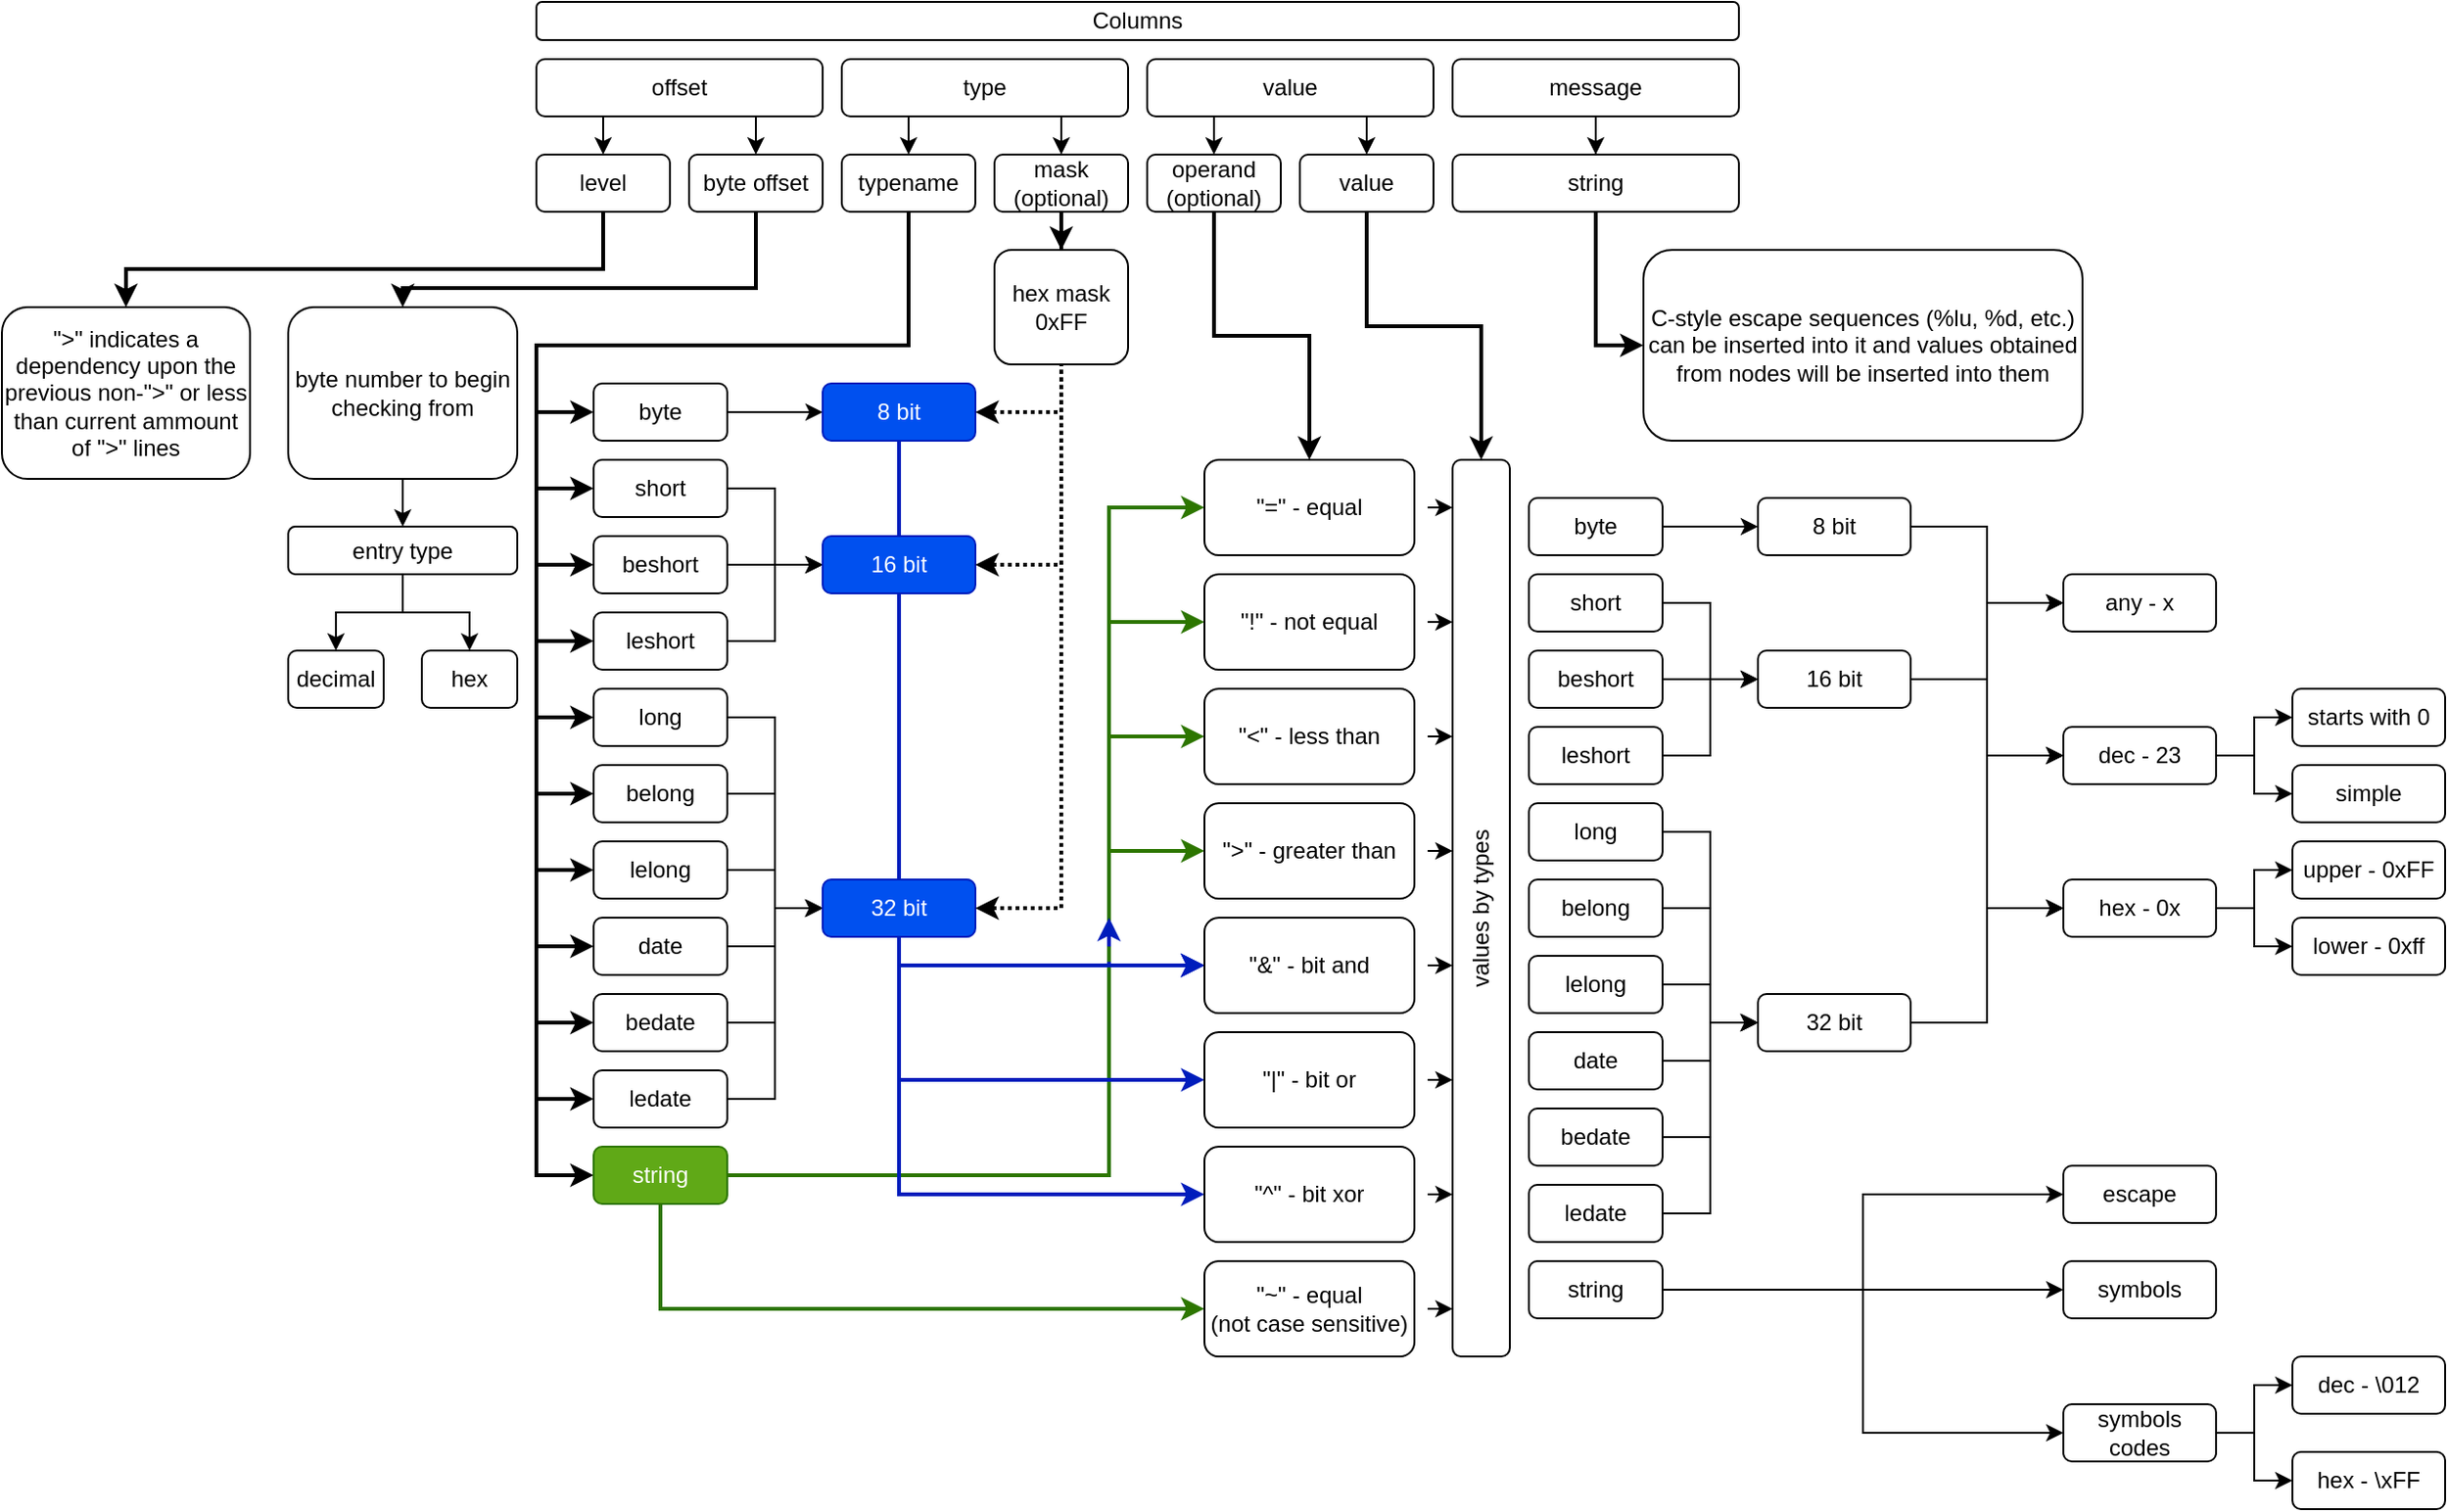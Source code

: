<mxfile version="24.4.0" type="device">
  <diagram name="Page-1" id="iKV885fKfVe-VZ5SNfUJ">
    <mxGraphModel dx="2074" dy="1196" grid="1" gridSize="10" guides="1" tooltips="1" connect="1" arrows="1" fold="1" page="1" pageScale="1" pageWidth="850" pageHeight="1100" math="0" shadow="0">
      <root>
        <mxCell id="0" />
        <mxCell id="1" parent="0" />
        <mxCell id="LR0MWYbXLdAh0uu0pHNY-1" value="Columns" style="rounded=1;whiteSpace=wrap;html=1;" vertex="1" parent="1">
          <mxGeometry x="280" y="220" width="630" height="20" as="geometry" />
        </mxCell>
        <mxCell id="LR0MWYbXLdAh0uu0pHNY-10" style="edgeStyle=orthogonalEdgeStyle;rounded=0;orthogonalLoop=1;jettySize=auto;html=1;entryX=0.5;entryY=0;entryDx=0;entryDy=0;" edge="1" parent="1" source="LR0MWYbXLdAh0uu0pHNY-2" target="LR0MWYbXLdAh0uu0pHNY-8">
          <mxGeometry relative="1" as="geometry">
            <Array as="points">
              <mxPoint x="315" y="290" />
              <mxPoint x="315" y="290" />
            </Array>
          </mxGeometry>
        </mxCell>
        <mxCell id="LR0MWYbXLdAh0uu0pHNY-11" style="edgeStyle=orthogonalEdgeStyle;rounded=0;orthogonalLoop=1;jettySize=auto;html=1;entryX=0.5;entryY=0;entryDx=0;entryDy=0;" edge="1" parent="1" source="LR0MWYbXLdAh0uu0pHNY-2" target="LR0MWYbXLdAh0uu0pHNY-9">
          <mxGeometry relative="1" as="geometry">
            <Array as="points">
              <mxPoint x="395" y="290" />
              <mxPoint x="395" y="290" />
            </Array>
          </mxGeometry>
        </mxCell>
        <mxCell id="LR0MWYbXLdAh0uu0pHNY-2" value="offset" style="rounded=1;whiteSpace=wrap;html=1;" vertex="1" parent="1">
          <mxGeometry x="280" y="250" width="150" height="30" as="geometry" />
        </mxCell>
        <mxCell id="LR0MWYbXLdAh0uu0pHNY-15" style="edgeStyle=orthogonalEdgeStyle;rounded=0;orthogonalLoop=1;jettySize=auto;html=1;entryX=0.5;entryY=0;entryDx=0;entryDy=0;" edge="1" parent="1" source="LR0MWYbXLdAh0uu0pHNY-3" target="LR0MWYbXLdAh0uu0pHNY-13">
          <mxGeometry relative="1" as="geometry">
            <Array as="points">
              <mxPoint x="475" y="290" />
              <mxPoint x="475" y="290" />
            </Array>
          </mxGeometry>
        </mxCell>
        <mxCell id="LR0MWYbXLdAh0uu0pHNY-16" style="edgeStyle=orthogonalEdgeStyle;rounded=0;orthogonalLoop=1;jettySize=auto;html=1;entryX=0.5;entryY=0;entryDx=0;entryDy=0;" edge="1" parent="1" source="LR0MWYbXLdAh0uu0pHNY-3" target="LR0MWYbXLdAh0uu0pHNY-14">
          <mxGeometry relative="1" as="geometry">
            <Array as="points">
              <mxPoint x="555" y="290" />
              <mxPoint x="555" y="290" />
            </Array>
          </mxGeometry>
        </mxCell>
        <mxCell id="LR0MWYbXLdAh0uu0pHNY-3" value="type" style="rounded=1;whiteSpace=wrap;html=1;" vertex="1" parent="1">
          <mxGeometry x="440" y="250" width="150" height="30" as="geometry" />
        </mxCell>
        <mxCell id="LR0MWYbXLdAh0uu0pHNY-19" style="edgeStyle=orthogonalEdgeStyle;rounded=0;orthogonalLoop=1;jettySize=auto;html=1;entryX=0.5;entryY=0;entryDx=0;entryDy=0;" edge="1" parent="1" source="LR0MWYbXLdAh0uu0pHNY-4" target="LR0MWYbXLdAh0uu0pHNY-17">
          <mxGeometry relative="1" as="geometry">
            <Array as="points">
              <mxPoint x="635" y="290" />
              <mxPoint x="635" y="290" />
            </Array>
          </mxGeometry>
        </mxCell>
        <mxCell id="LR0MWYbXLdAh0uu0pHNY-20" style="edgeStyle=orthogonalEdgeStyle;rounded=0;orthogonalLoop=1;jettySize=auto;html=1;entryX=0.5;entryY=0;entryDx=0;entryDy=0;" edge="1" parent="1" source="LR0MWYbXLdAh0uu0pHNY-4" target="LR0MWYbXLdAh0uu0pHNY-18">
          <mxGeometry relative="1" as="geometry">
            <Array as="points">
              <mxPoint x="715" y="290" />
              <mxPoint x="715" y="290" />
            </Array>
          </mxGeometry>
        </mxCell>
        <mxCell id="LR0MWYbXLdAh0uu0pHNY-4" value="value" style="rounded=1;whiteSpace=wrap;html=1;" vertex="1" parent="1">
          <mxGeometry x="600" y="250" width="150" height="30" as="geometry" />
        </mxCell>
        <mxCell id="LR0MWYbXLdAh0uu0pHNY-23" style="edgeStyle=orthogonalEdgeStyle;rounded=0;orthogonalLoop=1;jettySize=auto;html=1;entryX=0.5;entryY=0;entryDx=0;entryDy=0;" edge="1" parent="1" source="LR0MWYbXLdAh0uu0pHNY-5" target="LR0MWYbXLdAh0uu0pHNY-22">
          <mxGeometry relative="1" as="geometry" />
        </mxCell>
        <mxCell id="LR0MWYbXLdAh0uu0pHNY-5" value="message" style="rounded=1;whiteSpace=wrap;html=1;" vertex="1" parent="1">
          <mxGeometry x="760" y="250" width="150" height="30" as="geometry" />
        </mxCell>
        <mxCell id="LR0MWYbXLdAh0uu0pHNY-26" style="edgeStyle=orthogonalEdgeStyle;rounded=0;orthogonalLoop=1;jettySize=auto;html=1;entryX=0.5;entryY=0;entryDx=0;entryDy=0;strokeWidth=2;" edge="1" parent="1" source="LR0MWYbXLdAh0uu0pHNY-8" target="LR0MWYbXLdAh0uu0pHNY-25">
          <mxGeometry relative="1" as="geometry">
            <Array as="points">
              <mxPoint x="315" y="360" />
              <mxPoint x="65" y="360" />
            </Array>
          </mxGeometry>
        </mxCell>
        <mxCell id="LR0MWYbXLdAh0uu0pHNY-8" value="level" style="rounded=1;whiteSpace=wrap;html=1;" vertex="1" parent="1">
          <mxGeometry x="280" y="300" width="70" height="30" as="geometry" />
        </mxCell>
        <mxCell id="LR0MWYbXLdAh0uu0pHNY-30" style="edgeStyle=orthogonalEdgeStyle;rounded=0;orthogonalLoop=1;jettySize=auto;html=1;entryX=0.5;entryY=0;entryDx=0;entryDy=0;strokeWidth=2;" edge="1" parent="1" source="LR0MWYbXLdAh0uu0pHNY-9" target="LR0MWYbXLdAh0uu0pHNY-29">
          <mxGeometry relative="1" as="geometry">
            <Array as="points">
              <mxPoint x="395" y="370" />
              <mxPoint x="210" y="370" />
            </Array>
          </mxGeometry>
        </mxCell>
        <mxCell id="LR0MWYbXLdAh0uu0pHNY-9" value="byte offset" style="rounded=1;whiteSpace=wrap;html=1;" vertex="1" parent="1">
          <mxGeometry x="360" y="300" width="70" height="30" as="geometry" />
        </mxCell>
        <mxCell id="LR0MWYbXLdAh0uu0pHNY-66" style="edgeStyle=orthogonalEdgeStyle;rounded=0;orthogonalLoop=1;jettySize=auto;html=1;entryX=0;entryY=0.5;entryDx=0;entryDy=0;strokeWidth=2;" edge="1" parent="1" source="LR0MWYbXLdAh0uu0pHNY-13" target="LR0MWYbXLdAh0uu0pHNY-44">
          <mxGeometry relative="1" as="geometry">
            <Array as="points">
              <mxPoint x="475" y="400" />
              <mxPoint x="280" y="400" />
              <mxPoint x="280" y="435" />
            </Array>
          </mxGeometry>
        </mxCell>
        <mxCell id="LR0MWYbXLdAh0uu0pHNY-67" style="edgeStyle=orthogonalEdgeStyle;rounded=0;orthogonalLoop=1;jettySize=auto;html=1;entryX=0;entryY=0.5;entryDx=0;entryDy=0;strokeWidth=2;" edge="1" parent="1" source="LR0MWYbXLdAh0uu0pHNY-13" target="LR0MWYbXLdAh0uu0pHNY-46">
          <mxGeometry relative="1" as="geometry">
            <Array as="points">
              <mxPoint x="475" y="400" />
              <mxPoint x="280" y="400" />
              <mxPoint x="280" y="475" />
            </Array>
          </mxGeometry>
        </mxCell>
        <mxCell id="LR0MWYbXLdAh0uu0pHNY-68" style="edgeStyle=orthogonalEdgeStyle;rounded=0;orthogonalLoop=1;jettySize=auto;html=1;entryX=0;entryY=0.5;entryDx=0;entryDy=0;strokeWidth=2;" edge="1" parent="1" source="LR0MWYbXLdAh0uu0pHNY-13" target="LR0MWYbXLdAh0uu0pHNY-52">
          <mxGeometry relative="1" as="geometry">
            <Array as="points">
              <mxPoint x="475" y="400" />
              <mxPoint x="280" y="400" />
              <mxPoint x="280" y="515" />
            </Array>
          </mxGeometry>
        </mxCell>
        <mxCell id="LR0MWYbXLdAh0uu0pHNY-69" style="edgeStyle=orthogonalEdgeStyle;rounded=0;orthogonalLoop=1;jettySize=auto;html=1;entryX=0;entryY=0.5;entryDx=0;entryDy=0;strokeWidth=2;" edge="1" parent="1" source="LR0MWYbXLdAh0uu0pHNY-13" target="LR0MWYbXLdAh0uu0pHNY-58">
          <mxGeometry relative="1" as="geometry">
            <Array as="points">
              <mxPoint x="475" y="400" />
              <mxPoint x="280" y="400" />
              <mxPoint x="280" y="555" />
            </Array>
          </mxGeometry>
        </mxCell>
        <mxCell id="LR0MWYbXLdAh0uu0pHNY-70" style="edgeStyle=orthogonalEdgeStyle;rounded=0;orthogonalLoop=1;jettySize=auto;html=1;entryX=0;entryY=0.5;entryDx=0;entryDy=0;strokeWidth=2;" edge="1" parent="1" source="LR0MWYbXLdAh0uu0pHNY-13" target="LR0MWYbXLdAh0uu0pHNY-48">
          <mxGeometry relative="1" as="geometry">
            <Array as="points">
              <mxPoint x="475" y="400" />
              <mxPoint x="280" y="400" />
              <mxPoint x="280" y="595" />
            </Array>
          </mxGeometry>
        </mxCell>
        <mxCell id="LR0MWYbXLdAh0uu0pHNY-71" style="edgeStyle=orthogonalEdgeStyle;rounded=0;orthogonalLoop=1;jettySize=auto;html=1;entryX=0;entryY=0.5;entryDx=0;entryDy=0;strokeWidth=2;" edge="1" parent="1" source="LR0MWYbXLdAh0uu0pHNY-13" target="LR0MWYbXLdAh0uu0pHNY-54">
          <mxGeometry relative="1" as="geometry">
            <Array as="points">
              <mxPoint x="475" y="400" />
              <mxPoint x="280" y="400" />
              <mxPoint x="280" y="635" />
            </Array>
          </mxGeometry>
        </mxCell>
        <mxCell id="LR0MWYbXLdAh0uu0pHNY-72" style="edgeStyle=orthogonalEdgeStyle;rounded=0;orthogonalLoop=1;jettySize=auto;html=1;entryX=0;entryY=0.5;entryDx=0;entryDy=0;strokeWidth=2;" edge="1" parent="1" source="LR0MWYbXLdAh0uu0pHNY-13" target="LR0MWYbXLdAh0uu0pHNY-60">
          <mxGeometry relative="1" as="geometry">
            <Array as="points">
              <mxPoint x="475" y="400" />
              <mxPoint x="280" y="400" />
              <mxPoint x="280" y="675" />
            </Array>
          </mxGeometry>
        </mxCell>
        <mxCell id="LR0MWYbXLdAh0uu0pHNY-73" style="edgeStyle=orthogonalEdgeStyle;rounded=0;orthogonalLoop=1;jettySize=auto;html=1;entryX=0;entryY=0.5;entryDx=0;entryDy=0;strokeWidth=2;" edge="1" parent="1" source="LR0MWYbXLdAh0uu0pHNY-13" target="LR0MWYbXLdAh0uu0pHNY-50">
          <mxGeometry relative="1" as="geometry">
            <Array as="points">
              <mxPoint x="475" y="400" />
              <mxPoint x="280" y="400" />
              <mxPoint x="280" y="715" />
            </Array>
          </mxGeometry>
        </mxCell>
        <mxCell id="LR0MWYbXLdAh0uu0pHNY-74" style="edgeStyle=orthogonalEdgeStyle;rounded=0;orthogonalLoop=1;jettySize=auto;html=1;entryX=0;entryY=0.5;entryDx=0;entryDy=0;strokeWidth=2;" edge="1" parent="1" source="LR0MWYbXLdAh0uu0pHNY-13" target="LR0MWYbXLdAh0uu0pHNY-56">
          <mxGeometry relative="1" as="geometry">
            <Array as="points">
              <mxPoint x="475" y="400" />
              <mxPoint x="280" y="400" />
              <mxPoint x="280" y="755" />
            </Array>
          </mxGeometry>
        </mxCell>
        <mxCell id="LR0MWYbXLdAh0uu0pHNY-75" style="edgeStyle=orthogonalEdgeStyle;rounded=0;orthogonalLoop=1;jettySize=auto;html=1;entryX=0;entryY=0.5;entryDx=0;entryDy=0;strokeWidth=2;" edge="1" parent="1" source="LR0MWYbXLdAh0uu0pHNY-13" target="LR0MWYbXLdAh0uu0pHNY-62">
          <mxGeometry relative="1" as="geometry">
            <Array as="points">
              <mxPoint x="475" y="400" />
              <mxPoint x="280" y="400" />
              <mxPoint x="280" y="795" />
            </Array>
          </mxGeometry>
        </mxCell>
        <mxCell id="LR0MWYbXLdAh0uu0pHNY-76" style="edgeStyle=orthogonalEdgeStyle;rounded=0;orthogonalLoop=1;jettySize=auto;html=1;entryX=0;entryY=0.5;entryDx=0;entryDy=0;strokeWidth=2;" edge="1" parent="1" source="LR0MWYbXLdAh0uu0pHNY-13" target="LR0MWYbXLdAh0uu0pHNY-42">
          <mxGeometry relative="1" as="geometry">
            <Array as="points">
              <mxPoint x="475" y="400" />
              <mxPoint x="280" y="400" />
              <mxPoint x="280" y="835" />
            </Array>
          </mxGeometry>
        </mxCell>
        <mxCell id="LR0MWYbXLdAh0uu0pHNY-13" value="typename" style="rounded=1;whiteSpace=wrap;html=1;" vertex="1" parent="1">
          <mxGeometry x="440" y="300" width="70" height="30" as="geometry" />
        </mxCell>
        <mxCell id="LR0MWYbXLdAh0uu0pHNY-80" style="edgeStyle=orthogonalEdgeStyle;rounded=0;orthogonalLoop=1;jettySize=auto;html=1;entryX=0.5;entryY=0;entryDx=0;entryDy=0;strokeWidth=2;" edge="1" parent="1" source="LR0MWYbXLdAh0uu0pHNY-14" target="LR0MWYbXLdAh0uu0pHNY-79">
          <mxGeometry relative="1" as="geometry" />
        </mxCell>
        <mxCell id="LR0MWYbXLdAh0uu0pHNY-14" value="mask (optional)" style="rounded=1;whiteSpace=wrap;html=1;" vertex="1" parent="1">
          <mxGeometry x="520" y="300" width="70" height="30" as="geometry" />
        </mxCell>
        <mxCell id="LR0MWYbXLdAh0uu0pHNY-176" style="edgeStyle=orthogonalEdgeStyle;rounded=0;orthogonalLoop=1;jettySize=auto;html=1;entryX=0.5;entryY=0;entryDx=0;entryDy=0;strokeWidth=2;" edge="1" parent="1" source="LR0MWYbXLdAh0uu0pHNY-17" target="LR0MWYbXLdAh0uu0pHNY-85">
          <mxGeometry relative="1" as="geometry" />
        </mxCell>
        <mxCell id="LR0MWYbXLdAh0uu0pHNY-17" value="operand&lt;br&gt;(optional)" style="rounded=1;whiteSpace=wrap;html=1;" vertex="1" parent="1">
          <mxGeometry x="600" y="300" width="70" height="30" as="geometry" />
        </mxCell>
        <mxCell id="LR0MWYbXLdAh0uu0pHNY-177" style="edgeStyle=orthogonalEdgeStyle;rounded=0;orthogonalLoop=1;jettySize=auto;html=1;entryX=0.5;entryY=0;entryDx=0;entryDy=0;strokeWidth=2;" edge="1" parent="1" source="LR0MWYbXLdAh0uu0pHNY-18" target="LR0MWYbXLdAh0uu0pHNY-107">
          <mxGeometry relative="1" as="geometry">
            <Array as="points">
              <mxPoint x="715" y="390" />
              <mxPoint x="775" y="390" />
            </Array>
          </mxGeometry>
        </mxCell>
        <mxCell id="LR0MWYbXLdAh0uu0pHNY-18" value="value" style="rounded=1;whiteSpace=wrap;html=1;" vertex="1" parent="1">
          <mxGeometry x="680" y="300" width="70" height="30" as="geometry" />
        </mxCell>
        <mxCell id="LR0MWYbXLdAh0uu0pHNY-180" style="edgeStyle=orthogonalEdgeStyle;rounded=0;orthogonalLoop=1;jettySize=auto;html=1;entryX=0;entryY=0.5;entryDx=0;entryDy=0;strokeWidth=2;" edge="1" parent="1" source="LR0MWYbXLdAh0uu0pHNY-22" target="LR0MWYbXLdAh0uu0pHNY-179">
          <mxGeometry relative="1" as="geometry" />
        </mxCell>
        <mxCell id="LR0MWYbXLdAh0uu0pHNY-22" value="string" style="rounded=1;whiteSpace=wrap;html=1;" vertex="1" parent="1">
          <mxGeometry x="760" y="300" width="150" height="30" as="geometry" />
        </mxCell>
        <mxCell id="LR0MWYbXLdAh0uu0pHNY-25" value="&quot;&amp;gt;&quot; indicates a dependency upon the previous non-&quot;&amp;gt;&quot; or less than current ammount of &quot;&amp;gt;&quot; lines" style="rounded=1;whiteSpace=wrap;html=1;" vertex="1" parent="1">
          <mxGeometry y="380" width="130" height="90" as="geometry" />
        </mxCell>
        <mxCell id="LR0MWYbXLdAh0uu0pHNY-182" style="edgeStyle=orthogonalEdgeStyle;rounded=0;orthogonalLoop=1;jettySize=auto;html=1;" edge="1" parent="1" source="LR0MWYbXLdAh0uu0pHNY-29" target="LR0MWYbXLdAh0uu0pHNY-181">
          <mxGeometry relative="1" as="geometry" />
        </mxCell>
        <mxCell id="LR0MWYbXLdAh0uu0pHNY-29" value="byte number to begin checking from" style="rounded=1;whiteSpace=wrap;html=1;" vertex="1" parent="1">
          <mxGeometry x="150" y="380" width="120" height="90" as="geometry" />
        </mxCell>
        <mxCell id="LR0MWYbXLdAh0uu0pHNY-94" style="edgeStyle=orthogonalEdgeStyle;rounded=0;orthogonalLoop=1;jettySize=auto;html=1;entryX=0;entryY=0.5;entryDx=0;entryDy=0;fillColor=#60a917;strokeColor=#2D7600;strokeWidth=2;" edge="1" parent="1" source="LR0MWYbXLdAh0uu0pHNY-42" target="LR0MWYbXLdAh0uu0pHNY-93">
          <mxGeometry relative="1" as="geometry">
            <Array as="points">
              <mxPoint x="345" y="905" />
            </Array>
          </mxGeometry>
        </mxCell>
        <mxCell id="LR0MWYbXLdAh0uu0pHNY-95" style="edgeStyle=orthogonalEdgeStyle;rounded=0;orthogonalLoop=1;jettySize=auto;html=1;entryX=0;entryY=0.5;entryDx=0;entryDy=0;fillColor=#60a917;strokeColor=#2D7600;strokeWidth=2;" edge="1" parent="1" source="LR0MWYbXLdAh0uu0pHNY-42" target="LR0MWYbXLdAh0uu0pHNY-85">
          <mxGeometry relative="1" as="geometry">
            <Array as="points">
              <mxPoint x="580" y="835" />
              <mxPoint x="580" y="485" />
            </Array>
          </mxGeometry>
        </mxCell>
        <mxCell id="LR0MWYbXLdAh0uu0pHNY-96" style="edgeStyle=orthogonalEdgeStyle;rounded=0;orthogonalLoop=1;jettySize=auto;html=1;entryX=0;entryY=0.5;entryDx=0;entryDy=0;fillColor=#60a917;strokeColor=#2D7600;strokeWidth=2;" edge="1" parent="1" source="LR0MWYbXLdAh0uu0pHNY-42" target="LR0MWYbXLdAh0uu0pHNY-87">
          <mxGeometry relative="1" as="geometry">
            <Array as="points">
              <mxPoint x="580" y="835" />
              <mxPoint x="580" y="545" />
            </Array>
          </mxGeometry>
        </mxCell>
        <mxCell id="LR0MWYbXLdAh0uu0pHNY-99" style="edgeStyle=orthogonalEdgeStyle;rounded=0;orthogonalLoop=1;jettySize=auto;html=1;entryX=0;entryY=0.5;entryDx=0;entryDy=0;fillColor=#60a917;strokeColor=#2D7600;strokeWidth=2;" edge="1" parent="1" source="LR0MWYbXLdAh0uu0pHNY-42" target="LR0MWYbXLdAh0uu0pHNY-88">
          <mxGeometry relative="1" as="geometry">
            <Array as="points">
              <mxPoint x="580" y="835" />
              <mxPoint x="580" y="605" />
            </Array>
          </mxGeometry>
        </mxCell>
        <mxCell id="LR0MWYbXLdAh0uu0pHNY-100" style="edgeStyle=orthogonalEdgeStyle;rounded=0;orthogonalLoop=1;jettySize=auto;html=1;entryX=0;entryY=0.5;entryDx=0;entryDy=0;fillColor=#60a917;strokeColor=#2D7600;strokeWidth=2;" edge="1" parent="1" source="LR0MWYbXLdAh0uu0pHNY-42" target="LR0MWYbXLdAh0uu0pHNY-89">
          <mxGeometry relative="1" as="geometry">
            <Array as="points">
              <mxPoint x="580" y="835" />
              <mxPoint x="580" y="665" />
            </Array>
          </mxGeometry>
        </mxCell>
        <mxCell id="LR0MWYbXLdAh0uu0pHNY-42" value="string" style="rounded=1;whiteSpace=wrap;html=1;fillColor=#60a917;fontColor=#ffffff;strokeColor=#2D7600;" vertex="1" parent="1">
          <mxGeometry x="310" y="820" width="70" height="30" as="geometry" />
        </mxCell>
        <mxCell id="LR0MWYbXLdAh0uu0pHNY-43" style="edgeStyle=orthogonalEdgeStyle;rounded=0;orthogonalLoop=1;jettySize=auto;html=1;entryX=0;entryY=0.5;entryDx=0;entryDy=0;" edge="1" parent="1" source="LR0MWYbXLdAh0uu0pHNY-44" target="LR0MWYbXLdAh0uu0pHNY-63">
          <mxGeometry relative="1" as="geometry" />
        </mxCell>
        <mxCell id="LR0MWYbXLdAh0uu0pHNY-44" value="byte" style="rounded=1;whiteSpace=wrap;html=1;" vertex="1" parent="1">
          <mxGeometry x="310" y="420" width="70" height="30" as="geometry" />
        </mxCell>
        <mxCell id="LR0MWYbXLdAh0uu0pHNY-45" style="edgeStyle=orthogonalEdgeStyle;rounded=0;orthogonalLoop=1;jettySize=auto;html=1;entryX=0;entryY=0.5;entryDx=0;entryDy=0;" edge="1" parent="1" source="LR0MWYbXLdAh0uu0pHNY-46" target="LR0MWYbXLdAh0uu0pHNY-64">
          <mxGeometry relative="1" as="geometry" />
        </mxCell>
        <mxCell id="LR0MWYbXLdAh0uu0pHNY-46" value="short" style="rounded=1;whiteSpace=wrap;html=1;" vertex="1" parent="1">
          <mxGeometry x="310" y="460" width="70" height="30" as="geometry" />
        </mxCell>
        <mxCell id="LR0MWYbXLdAh0uu0pHNY-47" style="edgeStyle=orthogonalEdgeStyle;rounded=0;orthogonalLoop=1;jettySize=auto;html=1;entryX=0;entryY=0.5;entryDx=0;entryDy=0;" edge="1" parent="1" source="LR0MWYbXLdAh0uu0pHNY-48" target="LR0MWYbXLdAh0uu0pHNY-65">
          <mxGeometry relative="1" as="geometry" />
        </mxCell>
        <mxCell id="LR0MWYbXLdAh0uu0pHNY-48" value="long" style="rounded=1;whiteSpace=wrap;html=1;" vertex="1" parent="1">
          <mxGeometry x="310" y="580" width="70" height="30" as="geometry" />
        </mxCell>
        <mxCell id="LR0MWYbXLdAh0uu0pHNY-49" style="edgeStyle=orthogonalEdgeStyle;rounded=0;orthogonalLoop=1;jettySize=auto;html=1;entryX=0;entryY=0.5;entryDx=0;entryDy=0;" edge="1" parent="1" source="LR0MWYbXLdAh0uu0pHNY-50" target="LR0MWYbXLdAh0uu0pHNY-65">
          <mxGeometry relative="1" as="geometry" />
        </mxCell>
        <mxCell id="LR0MWYbXLdAh0uu0pHNY-50" value="date" style="rounded=1;whiteSpace=wrap;html=1;" vertex="1" parent="1">
          <mxGeometry x="310" y="700" width="70" height="30" as="geometry" />
        </mxCell>
        <mxCell id="LR0MWYbXLdAh0uu0pHNY-51" style="edgeStyle=orthogonalEdgeStyle;rounded=0;orthogonalLoop=1;jettySize=auto;html=1;" edge="1" parent="1" source="LR0MWYbXLdAh0uu0pHNY-52">
          <mxGeometry relative="1" as="geometry">
            <mxPoint x="430" y="515" as="targetPoint" />
          </mxGeometry>
        </mxCell>
        <mxCell id="LR0MWYbXLdAh0uu0pHNY-52" value="beshort" style="rounded=1;whiteSpace=wrap;html=1;" vertex="1" parent="1">
          <mxGeometry x="310" y="500" width="70" height="30" as="geometry" />
        </mxCell>
        <mxCell id="LR0MWYbXLdAh0uu0pHNY-53" style="edgeStyle=orthogonalEdgeStyle;rounded=0;orthogonalLoop=1;jettySize=auto;html=1;entryX=0;entryY=0.5;entryDx=0;entryDy=0;" edge="1" parent="1" source="LR0MWYbXLdAh0uu0pHNY-54" target="LR0MWYbXLdAh0uu0pHNY-65">
          <mxGeometry relative="1" as="geometry" />
        </mxCell>
        <mxCell id="LR0MWYbXLdAh0uu0pHNY-54" value="belong" style="rounded=1;whiteSpace=wrap;html=1;" vertex="1" parent="1">
          <mxGeometry x="310" y="620" width="70" height="30" as="geometry" />
        </mxCell>
        <mxCell id="LR0MWYbXLdAh0uu0pHNY-55" style="edgeStyle=orthogonalEdgeStyle;rounded=0;orthogonalLoop=1;jettySize=auto;html=1;entryX=0;entryY=0.5;entryDx=0;entryDy=0;" edge="1" parent="1" source="LR0MWYbXLdAh0uu0pHNY-56" target="LR0MWYbXLdAh0uu0pHNY-65">
          <mxGeometry relative="1" as="geometry" />
        </mxCell>
        <mxCell id="LR0MWYbXLdAh0uu0pHNY-56" value="bedate" style="rounded=1;whiteSpace=wrap;html=1;" vertex="1" parent="1">
          <mxGeometry x="310" y="740" width="70" height="30" as="geometry" />
        </mxCell>
        <mxCell id="LR0MWYbXLdAh0uu0pHNY-57" style="edgeStyle=orthogonalEdgeStyle;rounded=0;orthogonalLoop=1;jettySize=auto;html=1;entryX=0;entryY=0.5;entryDx=0;entryDy=0;" edge="1" parent="1" source="LR0MWYbXLdAh0uu0pHNY-58" target="LR0MWYbXLdAh0uu0pHNY-64">
          <mxGeometry relative="1" as="geometry" />
        </mxCell>
        <mxCell id="LR0MWYbXLdAh0uu0pHNY-58" value="leshort" style="rounded=1;whiteSpace=wrap;html=1;" vertex="1" parent="1">
          <mxGeometry x="310" y="540" width="70" height="30" as="geometry" />
        </mxCell>
        <mxCell id="LR0MWYbXLdAh0uu0pHNY-59" style="edgeStyle=orthogonalEdgeStyle;rounded=0;orthogonalLoop=1;jettySize=auto;html=1;entryX=0;entryY=0.5;entryDx=0;entryDy=0;" edge="1" parent="1" source="LR0MWYbXLdAh0uu0pHNY-60" target="LR0MWYbXLdAh0uu0pHNY-65">
          <mxGeometry relative="1" as="geometry" />
        </mxCell>
        <mxCell id="LR0MWYbXLdAh0uu0pHNY-60" value="lelong" style="rounded=1;whiteSpace=wrap;html=1;" vertex="1" parent="1">
          <mxGeometry x="310" y="660" width="70" height="30" as="geometry" />
        </mxCell>
        <mxCell id="LR0MWYbXLdAh0uu0pHNY-61" style="edgeStyle=orthogonalEdgeStyle;rounded=0;orthogonalLoop=1;jettySize=auto;html=1;entryX=0;entryY=0.5;entryDx=0;entryDy=0;" edge="1" parent="1" source="LR0MWYbXLdAh0uu0pHNY-62" target="LR0MWYbXLdAh0uu0pHNY-65">
          <mxGeometry relative="1" as="geometry" />
        </mxCell>
        <mxCell id="LR0MWYbXLdAh0uu0pHNY-62" value="ledate" style="rounded=1;whiteSpace=wrap;html=1;" vertex="1" parent="1">
          <mxGeometry x="310" y="780" width="70" height="30" as="geometry" />
        </mxCell>
        <mxCell id="LR0MWYbXLdAh0uu0pHNY-103" style="edgeStyle=orthogonalEdgeStyle;rounded=0;orthogonalLoop=1;jettySize=auto;html=1;entryX=0;entryY=0.5;entryDx=0;entryDy=0;fillColor=#0050ef;strokeColor=#001DBC;strokeWidth=2;" edge="1" parent="1" source="LR0MWYbXLdAh0uu0pHNY-63" target="LR0MWYbXLdAh0uu0pHNY-90">
          <mxGeometry relative="1" as="geometry">
            <Array as="points">
              <mxPoint x="470" y="725" />
            </Array>
          </mxGeometry>
        </mxCell>
        <mxCell id="LR0MWYbXLdAh0uu0pHNY-63" value="8 bit" style="rounded=1;whiteSpace=wrap;html=1;fillColor=#0050ef;fontColor=#ffffff;strokeColor=#001DBC;" vertex="1" parent="1">
          <mxGeometry x="430" y="420" width="80" height="30" as="geometry" />
        </mxCell>
        <mxCell id="LR0MWYbXLdAh0uu0pHNY-102" style="edgeStyle=orthogonalEdgeStyle;rounded=0;orthogonalLoop=1;jettySize=auto;html=1;entryX=0;entryY=0.5;entryDx=0;entryDy=0;fillColor=#0050ef;strokeColor=#001DBC;strokeWidth=2;" edge="1" parent="1" source="LR0MWYbXLdAh0uu0pHNY-64" target="LR0MWYbXLdAh0uu0pHNY-90">
          <mxGeometry relative="1" as="geometry">
            <Array as="points">
              <mxPoint x="470" y="725" />
            </Array>
          </mxGeometry>
        </mxCell>
        <mxCell id="LR0MWYbXLdAh0uu0pHNY-64" value="16 bit" style="rounded=1;whiteSpace=wrap;html=1;fillColor=#0050ef;fontColor=#ffffff;strokeColor=#001DBC;" vertex="1" parent="1">
          <mxGeometry x="430" y="500" width="80" height="30" as="geometry" />
        </mxCell>
        <mxCell id="LR0MWYbXLdAh0uu0pHNY-101" style="edgeStyle=orthogonalEdgeStyle;rounded=0;orthogonalLoop=1;jettySize=auto;html=1;entryX=0;entryY=0.5;entryDx=0;entryDy=0;fillColor=#0050ef;strokeColor=#001DBC;strokeWidth=2;" edge="1" parent="1" source="LR0MWYbXLdAh0uu0pHNY-65" target="LR0MWYbXLdAh0uu0pHNY-90">
          <mxGeometry relative="1" as="geometry">
            <Array as="points">
              <mxPoint x="470" y="725" />
            </Array>
          </mxGeometry>
        </mxCell>
        <mxCell id="LR0MWYbXLdAh0uu0pHNY-104" style="edgeStyle=orthogonalEdgeStyle;rounded=0;orthogonalLoop=1;jettySize=auto;html=1;entryX=0;entryY=0.5;entryDx=0;entryDy=0;fillColor=#0050ef;strokeColor=#001DBC;strokeWidth=2;" edge="1" parent="1" source="LR0MWYbXLdAh0uu0pHNY-65" target="LR0MWYbXLdAh0uu0pHNY-91">
          <mxGeometry relative="1" as="geometry">
            <Array as="points">
              <mxPoint x="470" y="785" />
            </Array>
          </mxGeometry>
        </mxCell>
        <mxCell id="LR0MWYbXLdAh0uu0pHNY-105" style="edgeStyle=orthogonalEdgeStyle;rounded=0;orthogonalLoop=1;jettySize=auto;html=1;entryX=0;entryY=0.5;entryDx=0;entryDy=0;fillColor=#0050ef;strokeColor=#001DBC;strokeWidth=2;" edge="1" parent="1" source="LR0MWYbXLdAh0uu0pHNY-65" target="LR0MWYbXLdAh0uu0pHNY-92">
          <mxGeometry relative="1" as="geometry">
            <Array as="points">
              <mxPoint x="470" y="845" />
            </Array>
          </mxGeometry>
        </mxCell>
        <mxCell id="LR0MWYbXLdAh0uu0pHNY-106" style="edgeStyle=orthogonalEdgeStyle;rounded=0;orthogonalLoop=1;jettySize=auto;html=1;fillColor=#0050ef;strokeColor=#001DBC;strokeWidth=2;flowAnimation=1;shadow=0;jumpStyle=none;targetPerimeterSpacing=0;" edge="1" parent="1">
          <mxGeometry relative="1" as="geometry">
            <mxPoint x="580" y="700" as="targetPoint" />
            <mxPoint x="470" y="710" as="sourcePoint" />
            <Array as="points">
              <mxPoint x="470" y="725" />
              <mxPoint x="580" y="725" />
            </Array>
          </mxGeometry>
        </mxCell>
        <mxCell id="LR0MWYbXLdAh0uu0pHNY-65" value="32 bit" style="rounded=1;whiteSpace=wrap;html=1;fillColor=#0050ef;fontColor=#ffffff;strokeColor=#001DBC;" vertex="1" parent="1">
          <mxGeometry x="430" y="680" width="80" height="30" as="geometry" />
        </mxCell>
        <mxCell id="LR0MWYbXLdAh0uu0pHNY-81" style="edgeStyle=orthogonalEdgeStyle;rounded=0;orthogonalLoop=1;jettySize=auto;html=1;entryX=1;entryY=0.5;entryDx=0;entryDy=0;dashed=1;dashPattern=1 1;strokeWidth=2;flowAnimation=1;" edge="1" parent="1" source="LR0MWYbXLdAh0uu0pHNY-79" target="LR0MWYbXLdAh0uu0pHNY-63">
          <mxGeometry relative="1" as="geometry">
            <Array as="points">
              <mxPoint x="555" y="435" />
            </Array>
          </mxGeometry>
        </mxCell>
        <mxCell id="LR0MWYbXLdAh0uu0pHNY-82" style="edgeStyle=orthogonalEdgeStyle;rounded=0;orthogonalLoop=1;jettySize=auto;html=1;entryX=1;entryY=0.5;entryDx=0;entryDy=0;dashed=1;dashPattern=1 1;strokeWidth=2;flowAnimation=1;" edge="1" parent="1" source="LR0MWYbXLdAh0uu0pHNY-79" target="LR0MWYbXLdAh0uu0pHNY-64">
          <mxGeometry relative="1" as="geometry">
            <Array as="points">
              <mxPoint x="555" y="515" />
            </Array>
          </mxGeometry>
        </mxCell>
        <mxCell id="LR0MWYbXLdAh0uu0pHNY-83" style="edgeStyle=orthogonalEdgeStyle;rounded=0;orthogonalLoop=1;jettySize=auto;html=1;entryX=1;entryY=0.5;entryDx=0;entryDy=0;dashed=1;dashPattern=1 1;strokeWidth=2;flowAnimation=1;" edge="1" parent="1" source="LR0MWYbXLdAh0uu0pHNY-79" target="LR0MWYbXLdAh0uu0pHNY-65">
          <mxGeometry relative="1" as="geometry">
            <Array as="points">
              <mxPoint x="555" y="695" />
            </Array>
          </mxGeometry>
        </mxCell>
        <mxCell id="LR0MWYbXLdAh0uu0pHNY-79" value="hex mask&lt;br&gt;0xFF" style="rounded=1;whiteSpace=wrap;html=1;" vertex="1" parent="1">
          <mxGeometry x="520" y="350" width="70" height="60" as="geometry" />
        </mxCell>
        <mxCell id="LR0MWYbXLdAh0uu0pHNY-85" value="&quot;=&quot; - equal" style="rounded=1;whiteSpace=wrap;html=1;" vertex="1" parent="1">
          <mxGeometry x="630" y="460" width="110" height="50" as="geometry" />
        </mxCell>
        <mxCell id="LR0MWYbXLdAh0uu0pHNY-87" value="&quot;!&quot; - not equal" style="rounded=1;whiteSpace=wrap;html=1;" vertex="1" parent="1">
          <mxGeometry x="630" y="520" width="110" height="50" as="geometry" />
        </mxCell>
        <mxCell id="LR0MWYbXLdAh0uu0pHNY-88" value="&quot;&amp;lt;&quot; - less than" style="rounded=1;whiteSpace=wrap;html=1;" vertex="1" parent="1">
          <mxGeometry x="630" y="580" width="110" height="50" as="geometry" />
        </mxCell>
        <mxCell id="LR0MWYbXLdAh0uu0pHNY-89" value="&quot;&amp;gt;&quot; - greater than" style="rounded=1;whiteSpace=wrap;html=1;" vertex="1" parent="1">
          <mxGeometry x="630" y="640" width="110" height="50" as="geometry" />
        </mxCell>
        <mxCell id="LR0MWYbXLdAh0uu0pHNY-90" value="&quot;&amp;amp;&quot; - bit and" style="rounded=1;whiteSpace=wrap;html=1;" vertex="1" parent="1">
          <mxGeometry x="630" y="700" width="110" height="50" as="geometry" />
        </mxCell>
        <mxCell id="LR0MWYbXLdAh0uu0pHNY-91" value="&quot;|&quot; - bit or" style="rounded=1;whiteSpace=wrap;html=1;" vertex="1" parent="1">
          <mxGeometry x="630" y="760" width="110" height="50" as="geometry" />
        </mxCell>
        <mxCell id="LR0MWYbXLdAh0uu0pHNY-92" value="&quot;^&quot; - bit xor" style="rounded=1;whiteSpace=wrap;html=1;" vertex="1" parent="1">
          <mxGeometry x="630" y="820" width="110" height="50" as="geometry" />
        </mxCell>
        <mxCell id="LR0MWYbXLdAh0uu0pHNY-93" value="&quot;~&quot; - equal&lt;br&gt;(not case sensitive)" style="rounded=1;whiteSpace=wrap;html=1;" vertex="1" parent="1">
          <mxGeometry x="630" y="880" width="110" height="50" as="geometry" />
        </mxCell>
        <mxCell id="LR0MWYbXLdAh0uu0pHNY-107" value="values by types" style="rounded=1;whiteSpace=wrap;html=1;horizontal=0;align=center;" vertex="1" parent="1">
          <mxGeometry x="760" y="460" width="30" height="470" as="geometry" />
        </mxCell>
        <mxCell id="LR0MWYbXLdAh0uu0pHNY-108" style="edgeStyle=orthogonalEdgeStyle;rounded=0;orthogonalLoop=1;jettySize=auto;html=1;entryX=0;entryY=0.5;entryDx=0;entryDy=0;" edge="1" parent="1" source="LR0MWYbXLdAh0uu0pHNY-111" target="LR0MWYbXLdAh0uu0pHNY-155">
          <mxGeometry relative="1" as="geometry" />
        </mxCell>
        <mxCell id="LR0MWYbXLdAh0uu0pHNY-109" style="edgeStyle=orthogonalEdgeStyle;rounded=0;orthogonalLoop=1;jettySize=auto;html=1;entryX=0;entryY=0.5;entryDx=0;entryDy=0;" edge="1" parent="1" source="LR0MWYbXLdAh0uu0pHNY-111" target="LR0MWYbXLdAh0uu0pHNY-156">
          <mxGeometry relative="1" as="geometry" />
        </mxCell>
        <mxCell id="LR0MWYbXLdAh0uu0pHNY-110" style="edgeStyle=orthogonalEdgeStyle;rounded=0;orthogonalLoop=1;jettySize=auto;html=1;entryX=0;entryY=0.5;entryDx=0;entryDy=0;" edge="1" parent="1" source="LR0MWYbXLdAh0uu0pHNY-111" target="LR0MWYbXLdAh0uu0pHNY-159">
          <mxGeometry relative="1" as="geometry" />
        </mxCell>
        <mxCell id="LR0MWYbXLdAh0uu0pHNY-111" value="string" style="rounded=1;whiteSpace=wrap;html=1;" vertex="1" parent="1">
          <mxGeometry x="800" y="880" width="70" height="30" as="geometry" />
        </mxCell>
        <mxCell id="LR0MWYbXLdAh0uu0pHNY-112" style="edgeStyle=orthogonalEdgeStyle;rounded=0;orthogonalLoop=1;jettySize=auto;html=1;entryX=0;entryY=0.5;entryDx=0;entryDy=0;" edge="1" parent="1" source="LR0MWYbXLdAh0uu0pHNY-113" target="LR0MWYbXLdAh0uu0pHNY-144">
          <mxGeometry relative="1" as="geometry" />
        </mxCell>
        <mxCell id="LR0MWYbXLdAh0uu0pHNY-113" value="byte" style="rounded=1;whiteSpace=wrap;html=1;" vertex="1" parent="1">
          <mxGeometry x="800" y="480" width="70" height="30" as="geometry" />
        </mxCell>
        <mxCell id="LR0MWYbXLdAh0uu0pHNY-114" style="edgeStyle=orthogonalEdgeStyle;rounded=0;orthogonalLoop=1;jettySize=auto;html=1;entryX=0;entryY=0.5;entryDx=0;entryDy=0;" edge="1" parent="1" source="LR0MWYbXLdAh0uu0pHNY-115" target="LR0MWYbXLdAh0uu0pHNY-148">
          <mxGeometry relative="1" as="geometry" />
        </mxCell>
        <mxCell id="LR0MWYbXLdAh0uu0pHNY-115" value="short" style="rounded=1;whiteSpace=wrap;html=1;" vertex="1" parent="1">
          <mxGeometry x="800" y="520" width="70" height="30" as="geometry" />
        </mxCell>
        <mxCell id="LR0MWYbXLdAh0uu0pHNY-116" style="edgeStyle=orthogonalEdgeStyle;rounded=0;orthogonalLoop=1;jettySize=auto;html=1;entryX=0;entryY=0.5;entryDx=0;entryDy=0;" edge="1" parent="1" source="LR0MWYbXLdAh0uu0pHNY-117" target="LR0MWYbXLdAh0uu0pHNY-152">
          <mxGeometry relative="1" as="geometry" />
        </mxCell>
        <mxCell id="LR0MWYbXLdAh0uu0pHNY-117" value="long" style="rounded=1;whiteSpace=wrap;html=1;" vertex="1" parent="1">
          <mxGeometry x="800" y="640" width="70" height="30" as="geometry" />
        </mxCell>
        <mxCell id="LR0MWYbXLdAh0uu0pHNY-118" style="edgeStyle=orthogonalEdgeStyle;rounded=0;orthogonalLoop=1;jettySize=auto;html=1;entryX=0;entryY=0.5;entryDx=0;entryDy=0;" edge="1" parent="1" source="LR0MWYbXLdAh0uu0pHNY-119" target="LR0MWYbXLdAh0uu0pHNY-152">
          <mxGeometry relative="1" as="geometry" />
        </mxCell>
        <mxCell id="LR0MWYbXLdAh0uu0pHNY-119" value="date" style="rounded=1;whiteSpace=wrap;html=1;" vertex="1" parent="1">
          <mxGeometry x="800" y="760" width="70" height="30" as="geometry" />
        </mxCell>
        <mxCell id="LR0MWYbXLdAh0uu0pHNY-120" style="edgeStyle=orthogonalEdgeStyle;rounded=0;orthogonalLoop=1;jettySize=auto;html=1;" edge="1" parent="1" source="LR0MWYbXLdAh0uu0pHNY-121">
          <mxGeometry relative="1" as="geometry">
            <mxPoint x="920" y="575" as="targetPoint" />
          </mxGeometry>
        </mxCell>
        <mxCell id="LR0MWYbXLdAh0uu0pHNY-121" value="beshort" style="rounded=1;whiteSpace=wrap;html=1;" vertex="1" parent="1">
          <mxGeometry x="800" y="560" width="70" height="30" as="geometry" />
        </mxCell>
        <mxCell id="LR0MWYbXLdAh0uu0pHNY-122" style="edgeStyle=orthogonalEdgeStyle;rounded=0;orthogonalLoop=1;jettySize=auto;html=1;entryX=0;entryY=0.5;entryDx=0;entryDy=0;" edge="1" parent="1" source="LR0MWYbXLdAh0uu0pHNY-123" target="LR0MWYbXLdAh0uu0pHNY-152">
          <mxGeometry relative="1" as="geometry" />
        </mxCell>
        <mxCell id="LR0MWYbXLdAh0uu0pHNY-123" value="belong" style="rounded=1;whiteSpace=wrap;html=1;" vertex="1" parent="1">
          <mxGeometry x="800" y="680" width="70" height="30" as="geometry" />
        </mxCell>
        <mxCell id="LR0MWYbXLdAh0uu0pHNY-124" style="edgeStyle=orthogonalEdgeStyle;rounded=0;orthogonalLoop=1;jettySize=auto;html=1;entryX=0;entryY=0.5;entryDx=0;entryDy=0;" edge="1" parent="1" source="LR0MWYbXLdAh0uu0pHNY-125" target="LR0MWYbXLdAh0uu0pHNY-152">
          <mxGeometry relative="1" as="geometry" />
        </mxCell>
        <mxCell id="LR0MWYbXLdAh0uu0pHNY-125" value="bedate" style="rounded=1;whiteSpace=wrap;html=1;" vertex="1" parent="1">
          <mxGeometry x="800" y="800" width="70" height="30" as="geometry" />
        </mxCell>
        <mxCell id="LR0MWYbXLdAh0uu0pHNY-126" style="edgeStyle=orthogonalEdgeStyle;rounded=0;orthogonalLoop=1;jettySize=auto;html=1;entryX=0;entryY=0.5;entryDx=0;entryDy=0;" edge="1" parent="1" source="LR0MWYbXLdAh0uu0pHNY-127" target="LR0MWYbXLdAh0uu0pHNY-148">
          <mxGeometry relative="1" as="geometry" />
        </mxCell>
        <mxCell id="LR0MWYbXLdAh0uu0pHNY-127" value="leshort" style="rounded=1;whiteSpace=wrap;html=1;" vertex="1" parent="1">
          <mxGeometry x="800" y="600" width="70" height="30" as="geometry" />
        </mxCell>
        <mxCell id="LR0MWYbXLdAh0uu0pHNY-128" style="edgeStyle=orthogonalEdgeStyle;rounded=0;orthogonalLoop=1;jettySize=auto;html=1;entryX=0;entryY=0.5;entryDx=0;entryDy=0;" edge="1" parent="1" source="LR0MWYbXLdAh0uu0pHNY-129" target="LR0MWYbXLdAh0uu0pHNY-152">
          <mxGeometry relative="1" as="geometry" />
        </mxCell>
        <mxCell id="LR0MWYbXLdAh0uu0pHNY-129" value="lelong" style="rounded=1;whiteSpace=wrap;html=1;" vertex="1" parent="1">
          <mxGeometry x="800" y="720" width="70" height="30" as="geometry" />
        </mxCell>
        <mxCell id="LR0MWYbXLdAh0uu0pHNY-130" style="edgeStyle=orthogonalEdgeStyle;rounded=0;orthogonalLoop=1;jettySize=auto;html=1;entryX=0;entryY=0.5;entryDx=0;entryDy=0;" edge="1" parent="1" source="LR0MWYbXLdAh0uu0pHNY-131" target="LR0MWYbXLdAh0uu0pHNY-152">
          <mxGeometry relative="1" as="geometry" />
        </mxCell>
        <mxCell id="LR0MWYbXLdAh0uu0pHNY-131" value="ledate" style="rounded=1;whiteSpace=wrap;html=1;" vertex="1" parent="1">
          <mxGeometry x="800" y="840" width="70" height="30" as="geometry" />
        </mxCell>
        <mxCell id="LR0MWYbXLdAh0uu0pHNY-132" value="any - x" style="rounded=1;whiteSpace=wrap;html=1;" vertex="1" parent="1">
          <mxGeometry x="1080" y="520" width="80" height="30" as="geometry" />
        </mxCell>
        <mxCell id="LR0MWYbXLdAh0uu0pHNY-133" style="edgeStyle=orthogonalEdgeStyle;rounded=0;orthogonalLoop=1;jettySize=auto;html=1;" edge="1" parent="1" source="LR0MWYbXLdAh0uu0pHNY-135" target="LR0MWYbXLdAh0uu0pHNY-153">
          <mxGeometry relative="1" as="geometry" />
        </mxCell>
        <mxCell id="LR0MWYbXLdAh0uu0pHNY-134" style="edgeStyle=orthogonalEdgeStyle;rounded=0;orthogonalLoop=1;jettySize=auto;html=1;entryX=0;entryY=0.5;entryDx=0;entryDy=0;" edge="1" parent="1" source="LR0MWYbXLdAh0uu0pHNY-135" target="LR0MWYbXLdAh0uu0pHNY-154">
          <mxGeometry relative="1" as="geometry" />
        </mxCell>
        <mxCell id="LR0MWYbXLdAh0uu0pHNY-135" value="dec - 23" style="rounded=1;whiteSpace=wrap;html=1;" vertex="1" parent="1">
          <mxGeometry x="1080" y="600" width="80" height="30" as="geometry" />
        </mxCell>
        <mxCell id="LR0MWYbXLdAh0uu0pHNY-136" style="edgeStyle=orthogonalEdgeStyle;rounded=0;orthogonalLoop=1;jettySize=auto;html=1;entryX=0;entryY=0.5;entryDx=0;entryDy=0;" edge="1" parent="1" source="LR0MWYbXLdAh0uu0pHNY-138" target="LR0MWYbXLdAh0uu0pHNY-139">
          <mxGeometry relative="1" as="geometry" />
        </mxCell>
        <mxCell id="LR0MWYbXLdAh0uu0pHNY-137" style="edgeStyle=orthogonalEdgeStyle;rounded=0;orthogonalLoop=1;jettySize=auto;html=1;entryX=0;entryY=0.5;entryDx=0;entryDy=0;" edge="1" parent="1" source="LR0MWYbXLdAh0uu0pHNY-138" target="LR0MWYbXLdAh0uu0pHNY-140">
          <mxGeometry relative="1" as="geometry" />
        </mxCell>
        <mxCell id="LR0MWYbXLdAh0uu0pHNY-138" value="hex - 0x" style="rounded=1;whiteSpace=wrap;html=1;" vertex="1" parent="1">
          <mxGeometry x="1080" y="680" width="80" height="30" as="geometry" />
        </mxCell>
        <mxCell id="LR0MWYbXLdAh0uu0pHNY-139" value="upper - 0xFF" style="rounded=1;whiteSpace=wrap;html=1;" vertex="1" parent="1">
          <mxGeometry x="1200" y="660" width="80" height="30" as="geometry" />
        </mxCell>
        <mxCell id="LR0MWYbXLdAh0uu0pHNY-140" value="lower - 0xff" style="rounded=1;whiteSpace=wrap;html=1;" vertex="1" parent="1">
          <mxGeometry x="1200" y="700" width="80" height="30" as="geometry" />
        </mxCell>
        <mxCell id="LR0MWYbXLdAh0uu0pHNY-141" style="edgeStyle=orthogonalEdgeStyle;rounded=0;orthogonalLoop=1;jettySize=auto;html=1;entryX=0;entryY=0.5;entryDx=0;entryDy=0;" edge="1" parent="1" source="LR0MWYbXLdAh0uu0pHNY-144" target="LR0MWYbXLdAh0uu0pHNY-132">
          <mxGeometry relative="1" as="geometry" />
        </mxCell>
        <mxCell id="LR0MWYbXLdAh0uu0pHNY-142" style="edgeStyle=orthogonalEdgeStyle;rounded=0;orthogonalLoop=1;jettySize=auto;html=1;entryX=0;entryY=0.5;entryDx=0;entryDy=0;" edge="1" parent="1" source="LR0MWYbXLdAh0uu0pHNY-144" target="LR0MWYbXLdAh0uu0pHNY-135">
          <mxGeometry relative="1" as="geometry" />
        </mxCell>
        <mxCell id="LR0MWYbXLdAh0uu0pHNY-143" style="edgeStyle=orthogonalEdgeStyle;rounded=0;orthogonalLoop=1;jettySize=auto;html=1;entryX=0;entryY=0.5;entryDx=0;entryDy=0;" edge="1" parent="1" source="LR0MWYbXLdAh0uu0pHNY-144" target="LR0MWYbXLdAh0uu0pHNY-138">
          <mxGeometry relative="1" as="geometry" />
        </mxCell>
        <mxCell id="LR0MWYbXLdAh0uu0pHNY-144" value="8 bit" style="rounded=1;whiteSpace=wrap;html=1;" vertex="1" parent="1">
          <mxGeometry x="920" y="480" width="80" height="30" as="geometry" />
        </mxCell>
        <mxCell id="LR0MWYbXLdAh0uu0pHNY-145" style="edgeStyle=orthogonalEdgeStyle;rounded=0;orthogonalLoop=1;jettySize=auto;html=1;entryX=0;entryY=0.5;entryDx=0;entryDy=0;" edge="1" parent="1" source="LR0MWYbXLdAh0uu0pHNY-148" target="LR0MWYbXLdAh0uu0pHNY-132">
          <mxGeometry relative="1" as="geometry" />
        </mxCell>
        <mxCell id="LR0MWYbXLdAh0uu0pHNY-146" style="edgeStyle=orthogonalEdgeStyle;rounded=0;orthogonalLoop=1;jettySize=auto;html=1;entryX=0;entryY=0.5;entryDx=0;entryDy=0;" edge="1" parent="1" source="LR0MWYbXLdAh0uu0pHNY-148" target="LR0MWYbXLdAh0uu0pHNY-135">
          <mxGeometry relative="1" as="geometry" />
        </mxCell>
        <mxCell id="LR0MWYbXLdAh0uu0pHNY-147" style="edgeStyle=orthogonalEdgeStyle;rounded=0;orthogonalLoop=1;jettySize=auto;html=1;entryX=0;entryY=0.5;entryDx=0;entryDy=0;" edge="1" parent="1" source="LR0MWYbXLdAh0uu0pHNY-148" target="LR0MWYbXLdAh0uu0pHNY-138">
          <mxGeometry relative="1" as="geometry" />
        </mxCell>
        <mxCell id="LR0MWYbXLdAh0uu0pHNY-148" value="16 bit" style="rounded=1;whiteSpace=wrap;html=1;" vertex="1" parent="1">
          <mxGeometry x="920" y="560" width="80" height="30" as="geometry" />
        </mxCell>
        <mxCell id="LR0MWYbXLdAh0uu0pHNY-149" style="edgeStyle=orthogonalEdgeStyle;rounded=0;orthogonalLoop=1;jettySize=auto;html=1;entryX=0;entryY=0.5;entryDx=0;entryDy=0;" edge="1" parent="1" source="LR0MWYbXLdAh0uu0pHNY-152" target="LR0MWYbXLdAh0uu0pHNY-132">
          <mxGeometry relative="1" as="geometry" />
        </mxCell>
        <mxCell id="LR0MWYbXLdAh0uu0pHNY-150" style="edgeStyle=orthogonalEdgeStyle;rounded=0;orthogonalLoop=1;jettySize=auto;html=1;entryX=0;entryY=0.5;entryDx=0;entryDy=0;" edge="1" parent="1" source="LR0MWYbXLdAh0uu0pHNY-152" target="LR0MWYbXLdAh0uu0pHNY-135">
          <mxGeometry relative="1" as="geometry" />
        </mxCell>
        <mxCell id="LR0MWYbXLdAh0uu0pHNY-151" style="edgeStyle=orthogonalEdgeStyle;rounded=0;orthogonalLoop=1;jettySize=auto;html=1;entryX=0;entryY=0.5;entryDx=0;entryDy=0;" edge="1" parent="1" source="LR0MWYbXLdAh0uu0pHNY-152" target="LR0MWYbXLdAh0uu0pHNY-138">
          <mxGeometry relative="1" as="geometry" />
        </mxCell>
        <mxCell id="LR0MWYbXLdAh0uu0pHNY-152" value="32 bit" style="rounded=1;whiteSpace=wrap;html=1;" vertex="1" parent="1">
          <mxGeometry x="920" y="740" width="80" height="30" as="geometry" />
        </mxCell>
        <mxCell id="LR0MWYbXLdAh0uu0pHNY-153" value="starts with 0" style="rounded=1;whiteSpace=wrap;html=1;" vertex="1" parent="1">
          <mxGeometry x="1200" y="580" width="80" height="30" as="geometry" />
        </mxCell>
        <mxCell id="LR0MWYbXLdAh0uu0pHNY-154" value="simple" style="rounded=1;whiteSpace=wrap;html=1;" vertex="1" parent="1">
          <mxGeometry x="1200" y="620" width="80" height="30" as="geometry" />
        </mxCell>
        <mxCell id="LR0MWYbXLdAh0uu0pHNY-155" value="e&lt;span style=&quot;background-color: initial;&quot;&gt;scape&lt;/span&gt;" style="rounded=1;whiteSpace=wrap;html=1;" vertex="1" parent="1">
          <mxGeometry x="1080" y="830" width="80" height="30" as="geometry" />
        </mxCell>
        <mxCell id="LR0MWYbXLdAh0uu0pHNY-156" value="symbols" style="rounded=1;whiteSpace=wrap;html=1;" vertex="1" parent="1">
          <mxGeometry x="1080" y="880" width="80" height="30" as="geometry" />
        </mxCell>
        <mxCell id="LR0MWYbXLdAh0uu0pHNY-157" style="edgeStyle=orthogonalEdgeStyle;rounded=0;orthogonalLoop=1;jettySize=auto;html=1;entryX=0;entryY=0.5;entryDx=0;entryDy=0;" edge="1" parent="1" source="LR0MWYbXLdAh0uu0pHNY-159" target="LR0MWYbXLdAh0uu0pHNY-160">
          <mxGeometry relative="1" as="geometry" />
        </mxCell>
        <mxCell id="LR0MWYbXLdAh0uu0pHNY-158" style="edgeStyle=orthogonalEdgeStyle;rounded=0;orthogonalLoop=1;jettySize=auto;html=1;entryX=0;entryY=0.5;entryDx=0;entryDy=0;" edge="1" parent="1" source="LR0MWYbXLdAh0uu0pHNY-159" target="LR0MWYbXLdAh0uu0pHNY-161">
          <mxGeometry relative="1" as="geometry" />
        </mxCell>
        <mxCell id="LR0MWYbXLdAh0uu0pHNY-159" value="symbols&lt;br&gt;codes" style="rounded=1;whiteSpace=wrap;html=1;" vertex="1" parent="1">
          <mxGeometry x="1080" y="955" width="80" height="30" as="geometry" />
        </mxCell>
        <mxCell id="LR0MWYbXLdAh0uu0pHNY-160" value="dec - \012" style="rounded=1;whiteSpace=wrap;html=1;" vertex="1" parent="1">
          <mxGeometry x="1200" y="930" width="80" height="30" as="geometry" />
        </mxCell>
        <mxCell id="LR0MWYbXLdAh0uu0pHNY-161" value="hex - \xFF" style="rounded=1;whiteSpace=wrap;html=1;" vertex="1" parent="1">
          <mxGeometry x="1200" y="980" width="80" height="30" as="geometry" />
        </mxCell>
        <mxCell id="LR0MWYbXLdAh0uu0pHNY-165" style="edgeStyle=orthogonalEdgeStyle;rounded=0;orthogonalLoop=1;jettySize=auto;html=1;entryX=-0.011;entryY=0.055;entryDx=0;entryDy=0;entryPerimeter=0;labelBorderColor=none;flowAnimation=1;" edge="1" parent="1" source="LR0MWYbXLdAh0uu0pHNY-85" target="LR0MWYbXLdAh0uu0pHNY-107">
          <mxGeometry relative="1" as="geometry" />
        </mxCell>
        <mxCell id="LR0MWYbXLdAh0uu0pHNY-166" style="edgeStyle=orthogonalEdgeStyle;rounded=0;orthogonalLoop=1;jettySize=auto;html=1;entryX=-0.011;entryY=0.18;entryDx=0;entryDy=0;entryPerimeter=0;labelBorderColor=none;flowAnimation=1;" edge="1" parent="1" source="LR0MWYbXLdAh0uu0pHNY-87" target="LR0MWYbXLdAh0uu0pHNY-107">
          <mxGeometry relative="1" as="geometry" />
        </mxCell>
        <mxCell id="LR0MWYbXLdAh0uu0pHNY-167" style="edgeStyle=orthogonalEdgeStyle;rounded=0;orthogonalLoop=1;jettySize=auto;html=1;entryX=-0.011;entryY=0.308;entryDx=0;entryDy=0;entryPerimeter=0;labelBorderColor=none;flowAnimation=1;" edge="1" parent="1" source="LR0MWYbXLdAh0uu0pHNY-88" target="LR0MWYbXLdAh0uu0pHNY-107">
          <mxGeometry relative="1" as="geometry" />
        </mxCell>
        <mxCell id="LR0MWYbXLdAh0uu0pHNY-169" style="edgeStyle=orthogonalEdgeStyle;rounded=0;orthogonalLoop=1;jettySize=auto;html=1;entryX=0.016;entryY=0.438;entryDx=0;entryDy=0;entryPerimeter=0;labelBorderColor=none;flowAnimation=1;" edge="1" parent="1" source="LR0MWYbXLdAh0uu0pHNY-89" target="LR0MWYbXLdAh0uu0pHNY-107">
          <mxGeometry relative="1" as="geometry" />
        </mxCell>
        <mxCell id="LR0MWYbXLdAh0uu0pHNY-170" style="edgeStyle=orthogonalEdgeStyle;rounded=0;orthogonalLoop=1;jettySize=auto;html=1;entryX=0.011;entryY=0.565;entryDx=0;entryDy=0;entryPerimeter=0;labelBorderColor=none;flowAnimation=1;" edge="1" parent="1" source="LR0MWYbXLdAh0uu0pHNY-90" target="LR0MWYbXLdAh0uu0pHNY-107">
          <mxGeometry relative="1" as="geometry" />
        </mxCell>
        <mxCell id="LR0MWYbXLdAh0uu0pHNY-171" style="edgeStyle=orthogonalEdgeStyle;rounded=0;orthogonalLoop=1;jettySize=auto;html=1;entryX=0.022;entryY=0.693;entryDx=0;entryDy=0;entryPerimeter=0;labelBorderColor=none;flowAnimation=1;" edge="1" parent="1" source="LR0MWYbXLdAh0uu0pHNY-91" target="LR0MWYbXLdAh0uu0pHNY-107">
          <mxGeometry relative="1" as="geometry" />
        </mxCell>
        <mxCell id="LR0MWYbXLdAh0uu0pHNY-172" style="edgeStyle=orthogonalEdgeStyle;rounded=0;orthogonalLoop=1;jettySize=auto;html=1;entryX=-0.027;entryY=0.82;entryDx=0;entryDy=0;entryPerimeter=0;labelBorderColor=none;flowAnimation=1;" edge="1" parent="1" source="LR0MWYbXLdAh0uu0pHNY-92" target="LR0MWYbXLdAh0uu0pHNY-107">
          <mxGeometry relative="1" as="geometry" />
        </mxCell>
        <mxCell id="LR0MWYbXLdAh0uu0pHNY-173" style="edgeStyle=orthogonalEdgeStyle;rounded=0;orthogonalLoop=1;jettySize=auto;html=1;entryX=-0.005;entryY=0.947;entryDx=0;entryDy=0;entryPerimeter=0;labelBorderColor=none;flowAnimation=1;" edge="1" parent="1" source="LR0MWYbXLdAh0uu0pHNY-93" target="LR0MWYbXLdAh0uu0pHNY-107">
          <mxGeometry relative="1" as="geometry" />
        </mxCell>
        <mxCell id="LR0MWYbXLdAh0uu0pHNY-179" value="C-style escape sequences (%lu, %d, etc.) can be inserted into it and values obtained from nodes will be inserted into them" style="rounded=1;whiteSpace=wrap;html=1;" vertex="1" parent="1">
          <mxGeometry x="860" y="350" width="230" height="100" as="geometry" />
        </mxCell>
        <mxCell id="LR0MWYbXLdAh0uu0pHNY-185" style="edgeStyle=orthogonalEdgeStyle;rounded=0;orthogonalLoop=1;jettySize=auto;html=1;entryX=0.5;entryY=0;entryDx=0;entryDy=0;" edge="1" parent="1" source="LR0MWYbXLdAh0uu0pHNY-181" target="LR0MWYbXLdAh0uu0pHNY-183">
          <mxGeometry relative="1" as="geometry" />
        </mxCell>
        <mxCell id="LR0MWYbXLdAh0uu0pHNY-186" style="edgeStyle=orthogonalEdgeStyle;rounded=0;orthogonalLoop=1;jettySize=auto;html=1;entryX=0.5;entryY=0;entryDx=0;entryDy=0;" edge="1" parent="1" source="LR0MWYbXLdAh0uu0pHNY-181" target="LR0MWYbXLdAh0uu0pHNY-184">
          <mxGeometry relative="1" as="geometry" />
        </mxCell>
        <mxCell id="LR0MWYbXLdAh0uu0pHNY-181" value="entry type" style="rounded=1;whiteSpace=wrap;html=1;" vertex="1" parent="1">
          <mxGeometry x="150" y="495" width="120" height="25" as="geometry" />
        </mxCell>
        <mxCell id="LR0MWYbXLdAh0uu0pHNY-183" value="decimal" style="rounded=1;whiteSpace=wrap;html=1;" vertex="1" parent="1">
          <mxGeometry x="150" y="560" width="50" height="30" as="geometry" />
        </mxCell>
        <mxCell id="LR0MWYbXLdAh0uu0pHNY-184" value="hex" style="rounded=1;whiteSpace=wrap;html=1;" vertex="1" parent="1">
          <mxGeometry x="220" y="560" width="50" height="30" as="geometry" />
        </mxCell>
      </root>
    </mxGraphModel>
  </diagram>
</mxfile>
